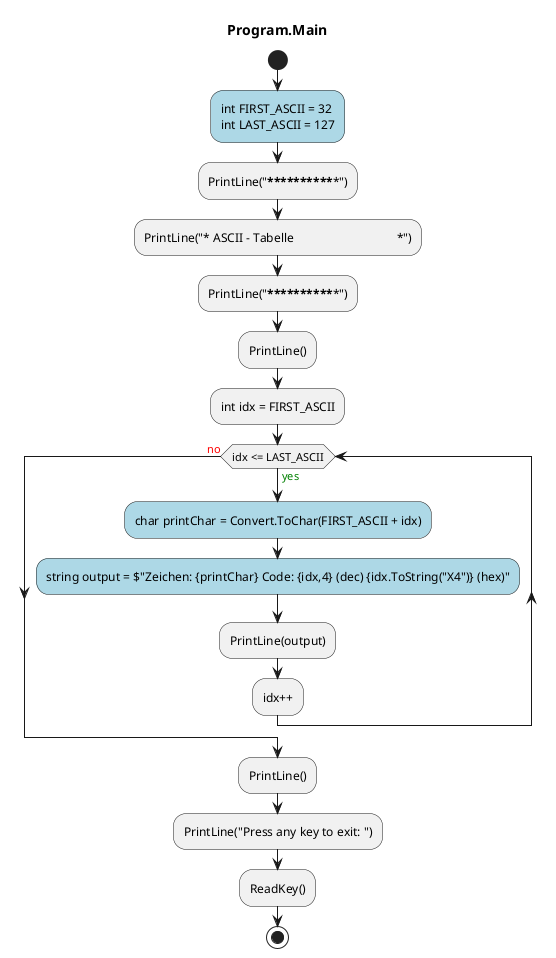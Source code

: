 @startuml Program.Main
title Program.Main
start
#LightBlue:int FIRST_ASCII = 32
int LAST_ASCII = 127;
:PrintLine("***************************************************");
:PrintLine("* ASCII - Tabelle                                 *");
:PrintLine("***************************************************");
:PrintLine();
:int idx = FIRST_ASCII;
while (idx <= LAST_ASCII) is (<color:green>yes)
    #LightBlue:char printChar = Convert.ToChar(FIRST_ASCII + idx);
    #LightBlue:string output = $"Zeichen: {printChar} Code: {idx,4} (dec) {idx.ToString("X4")} (hex)";
    :PrintLine(output);
:idx++;
endwhile (<color:red>no)
:PrintLine();
:PrintLine("Press any key to exit: ");
:ReadKey();
stop
@enduml
